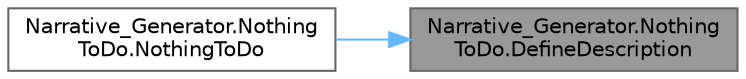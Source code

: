 digraph "Narrative_Generator.NothingToDo.DefineDescription"
{
 // LATEX_PDF_SIZE
  bgcolor="transparent";
  edge [fontname=Helvetica,fontsize=10,labelfontname=Helvetica,labelfontsize=10];
  node [fontname=Helvetica,fontsize=10,shape=box,height=0.2,width=0.4];
  rankdir="RL";
  Node1 [label="Narrative_Generator.Nothing\lToDo.DefineDescription",height=0.2,width=0.4,color="gray40", fillcolor="grey60", style="filled", fontcolor="black",tooltip="A method that creates a description of the action."];
  Node1 -> Node2 [dir="back",color="steelblue1",style="solid"];
  Node2 [label="Narrative_Generator.Nothing\lToDo.NothingToDo",height=0.2,width=0.4,color="grey40", fillcolor="white", style="filled",URL="$class_narrative___generator_1_1_nothing_to_do.html#ad2785ca1d7b5165eb1acb9716619e365",tooltip="A constructor based only on the state of the story world."];
}
